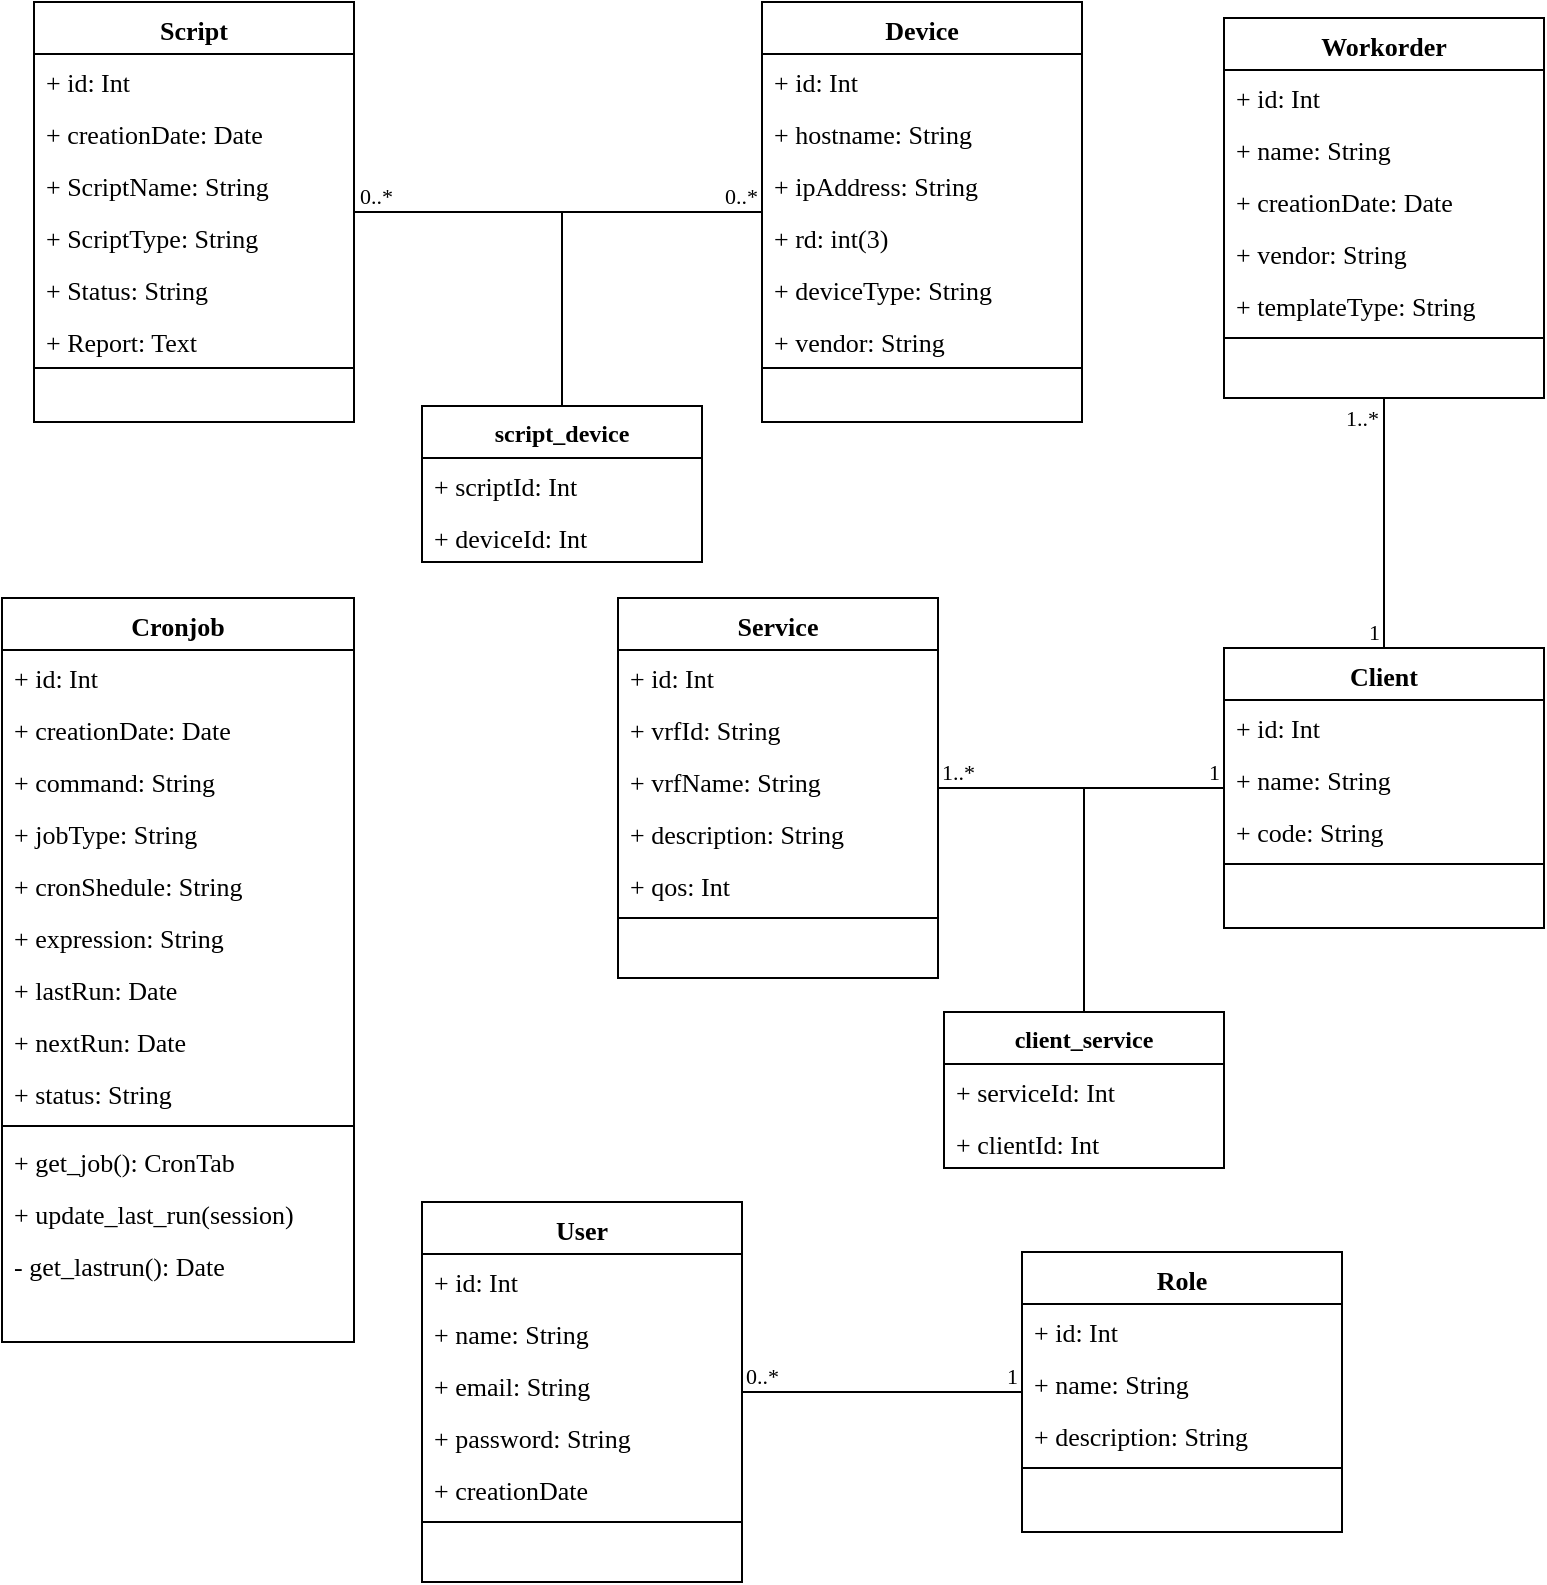 <mxfile version="13.6.5" type="github">
  <diagram id="C5RBs43oDa-KdzZeNtuy" name="Page-1">
    <mxGraphModel dx="1221" dy="587" grid="1" gridSize="10" guides="1" tooltips="1" connect="1" arrows="1" fold="1" page="1" pageScale="1" pageWidth="827" pageHeight="1169" math="0" shadow="0" extFonts="Old Standard TT^https://fonts.googleapis.com/css?family=Old+Standard+TT">
      <root>
        <mxCell id="WIyWlLk6GJQsqaUBKTNV-0" />
        <mxCell id="WIyWlLk6GJQsqaUBKTNV-1" parent="WIyWlLk6GJQsqaUBKTNV-0" />
        <mxCell id="9OyCvRePDQKFfZRagJJl-12" value="Script" style="swimlane;fontStyle=1;align=center;verticalAlign=top;childLayout=stackLayout;horizontal=1;startSize=26;horizontalStack=0;resizeParent=1;resizeLast=0;collapsible=1;marginBottom=0;rounded=0;shadow=0;strokeWidth=1;fontFamily=Old Standard TT;fontSize=13;" vertex="1" parent="WIyWlLk6GJQsqaUBKTNV-1">
          <mxGeometry x="56" y="230" width="160" height="210" as="geometry">
            <mxRectangle x="340" y="380" width="170" height="26" as="alternateBounds" />
          </mxGeometry>
        </mxCell>
        <mxCell id="9OyCvRePDQKFfZRagJJl-103" value="+ id: Int" style="text;align=left;verticalAlign=top;spacingLeft=4;spacingRight=4;overflow=hidden;rotatable=0;points=[[0,0.5],[1,0.5]];portConstraint=eastwest;fontFamily=Old Standard TT;fontStyle=0;fontSize=13;" vertex="1" parent="9OyCvRePDQKFfZRagJJl-12">
          <mxGeometry y="26" width="160" height="26" as="geometry" />
        </mxCell>
        <mxCell id="9OyCvRePDQKFfZRagJJl-13" value="+ creationDate: Date" style="text;align=left;verticalAlign=top;spacingLeft=4;spacingRight=4;overflow=hidden;rotatable=0;points=[[0,0.5],[1,0.5]];portConstraint=eastwest;fontFamily=Old Standard TT;fontStyle=0;fontSize=13;" vertex="1" parent="9OyCvRePDQKFfZRagJJl-12">
          <mxGeometry y="52" width="160" height="26" as="geometry" />
        </mxCell>
        <mxCell id="9OyCvRePDQKFfZRagJJl-21" value="+ ScriptName: String" style="text;align=left;verticalAlign=top;spacingLeft=4;spacingRight=4;overflow=hidden;rotatable=0;points=[[0,0.5],[1,0.5]];portConstraint=eastwest;fontSize=13;fontFamily=Old Standard TT;" vertex="1" parent="9OyCvRePDQKFfZRagJJl-12">
          <mxGeometry y="78" width="160" height="26" as="geometry" />
        </mxCell>
        <mxCell id="9OyCvRePDQKFfZRagJJl-23" value="+ ScriptType: String" style="text;align=left;verticalAlign=top;spacingLeft=4;spacingRight=4;overflow=hidden;rotatable=0;points=[[0,0.5],[1,0.5]];portConstraint=eastwest;fontFamily=Old Standard TT;fontSize=13;" vertex="1" parent="9OyCvRePDQKFfZRagJJl-12">
          <mxGeometry y="104" width="160" height="26" as="geometry" />
        </mxCell>
        <mxCell id="9OyCvRePDQKFfZRagJJl-25" value="+ Status: String" style="text;align=left;verticalAlign=top;spacingLeft=4;spacingRight=4;overflow=hidden;rotatable=0;points=[[0,0.5],[1,0.5]];portConstraint=eastwest;fontFamily=Old Standard TT;fontSize=13;" vertex="1" parent="9OyCvRePDQKFfZRagJJl-12">
          <mxGeometry y="130" width="160" height="26" as="geometry" />
        </mxCell>
        <mxCell id="9OyCvRePDQKFfZRagJJl-27" value="+ Report: Text" style="text;align=left;verticalAlign=top;spacingLeft=4;spacingRight=4;overflow=hidden;rotatable=0;points=[[0,0.5],[1,0.5]];portConstraint=eastwest;fontFamily=Old Standard TT;fontSize=13;" vertex="1" parent="9OyCvRePDQKFfZRagJJl-12">
          <mxGeometry y="156" width="160" height="23" as="geometry" />
        </mxCell>
        <mxCell id="9OyCvRePDQKFfZRagJJl-29" value="" style="line;html=1;strokeWidth=1;align=left;verticalAlign=middle;spacingTop=-1;spacingLeft=3;spacingRight=3;rotatable=0;labelPosition=right;points=[];portConstraint=eastwest;" vertex="1" parent="9OyCvRePDQKFfZRagJJl-12">
          <mxGeometry y="179" width="160" height="8" as="geometry" />
        </mxCell>
        <mxCell id="9OyCvRePDQKFfZRagJJl-39" value="Workorder" style="swimlane;fontStyle=1;align=center;verticalAlign=top;childLayout=stackLayout;horizontal=1;startSize=26;horizontalStack=0;resizeParent=1;resizeLast=0;collapsible=1;marginBottom=0;rounded=0;shadow=0;strokeWidth=1;fontSize=13;fontFamily=Old Standard TT;" vertex="1" parent="WIyWlLk6GJQsqaUBKTNV-1">
          <mxGeometry x="651" y="238" width="160" height="190" as="geometry">
            <mxRectangle x="340" y="380" width="170" height="26" as="alternateBounds" />
          </mxGeometry>
        </mxCell>
        <mxCell id="9OyCvRePDQKFfZRagJJl-105" value="+ id: Int" style="text;align=left;verticalAlign=top;spacingLeft=4;spacingRight=4;overflow=hidden;rotatable=0;points=[[0,0.5],[1,0.5]];portConstraint=eastwest;fontFamily=Old Standard TT;fontStyle=0;fontSize=13;" vertex="1" parent="9OyCvRePDQKFfZRagJJl-39">
          <mxGeometry y="26" width="160" height="26" as="geometry" />
        </mxCell>
        <mxCell id="9OyCvRePDQKFfZRagJJl-40" value="+ name: String" style="text;align=left;verticalAlign=top;spacingLeft=4;spacingRight=4;overflow=hidden;rotatable=0;points=[[0,0.5],[1,0.5]];portConstraint=eastwest;fontFamily=Old Standard TT;fontSize=13;" vertex="1" parent="9OyCvRePDQKFfZRagJJl-39">
          <mxGeometry y="52" width="160" height="26" as="geometry" />
        </mxCell>
        <mxCell id="9OyCvRePDQKFfZRagJJl-41" value="+ creationDate: Date" style="text;align=left;verticalAlign=top;spacingLeft=4;spacingRight=4;overflow=hidden;rotatable=0;points=[[0,0.5],[1,0.5]];portConstraint=eastwest;fontFamily=Old Standard TT;fontSize=13;" vertex="1" parent="9OyCvRePDQKFfZRagJJl-39">
          <mxGeometry y="78" width="160" height="26" as="geometry" />
        </mxCell>
        <mxCell id="9OyCvRePDQKFfZRagJJl-42" value="+ vendor: String" style="text;align=left;verticalAlign=top;spacingLeft=4;spacingRight=4;overflow=hidden;rotatable=0;points=[[0,0.5],[1,0.5]];portConstraint=eastwest;fontFamily=Old Standard TT;fontSize=13;" vertex="1" parent="9OyCvRePDQKFfZRagJJl-39">
          <mxGeometry y="104" width="160" height="26" as="geometry" />
        </mxCell>
        <mxCell id="9OyCvRePDQKFfZRagJJl-43" value="+ templateType: String" style="text;align=left;verticalAlign=top;spacingLeft=4;spacingRight=4;overflow=hidden;rotatable=0;points=[[0,0.5],[1,0.5]];portConstraint=eastwest;fontFamily=Old Standard TT;fontSize=13;" vertex="1" parent="9OyCvRePDQKFfZRagJJl-39">
          <mxGeometry y="130" width="160" height="26" as="geometry" />
        </mxCell>
        <mxCell id="9OyCvRePDQKFfZRagJJl-45" value="" style="line;html=1;strokeWidth=1;align=left;verticalAlign=middle;spacingTop=-1;spacingLeft=3;spacingRight=3;rotatable=0;labelPosition=right;points=[];portConstraint=eastwest;" vertex="1" parent="9OyCvRePDQKFfZRagJJl-39">
          <mxGeometry y="156" width="160" height="8" as="geometry" />
        </mxCell>
        <mxCell id="9OyCvRePDQKFfZRagJJl-53" value="Service" style="swimlane;fontStyle=1;align=center;verticalAlign=top;childLayout=stackLayout;horizontal=1;startSize=26;horizontalStack=0;resizeParent=1;resizeLast=0;collapsible=1;marginBottom=0;rounded=0;shadow=0;strokeWidth=1;fontFamily=Old Standard TT;fontSize=13;" vertex="1" parent="WIyWlLk6GJQsqaUBKTNV-1">
          <mxGeometry x="348" y="528" width="160" height="190" as="geometry">
            <mxRectangle x="340" y="380" width="170" height="26" as="alternateBounds" />
          </mxGeometry>
        </mxCell>
        <mxCell id="9OyCvRePDQKFfZRagJJl-107" value="+ id: Int" style="text;align=left;verticalAlign=top;spacingLeft=4;spacingRight=4;overflow=hidden;rotatable=0;points=[[0,0.5],[1,0.5]];portConstraint=eastwest;fontFamily=Old Standard TT;fontStyle=0;fontSize=13;" vertex="1" parent="9OyCvRePDQKFfZRagJJl-53">
          <mxGeometry y="26" width="160" height="26" as="geometry" />
        </mxCell>
        <mxCell id="9OyCvRePDQKFfZRagJJl-54" value="+ vrfId: String" style="text;align=left;verticalAlign=top;spacingLeft=4;spacingRight=4;overflow=hidden;rotatable=0;points=[[0,0.5],[1,0.5]];portConstraint=eastwest;fontFamily=Old Standard TT;fontStyle=0;fontSize=13;" vertex="1" parent="9OyCvRePDQKFfZRagJJl-53">
          <mxGeometry y="52" width="160" height="26" as="geometry" />
        </mxCell>
        <mxCell id="9OyCvRePDQKFfZRagJJl-55" value="+ vrfName: String" style="text;align=left;verticalAlign=top;spacingLeft=4;spacingRight=4;overflow=hidden;rotatable=0;points=[[0,0.5],[1,0.5]];portConstraint=eastwest;fontSize=13;fontFamily=Old Standard TT;" vertex="1" parent="9OyCvRePDQKFfZRagJJl-53">
          <mxGeometry y="78" width="160" height="26" as="geometry" />
        </mxCell>
        <mxCell id="9OyCvRePDQKFfZRagJJl-56" value="+ description: String" style="text;align=left;verticalAlign=top;spacingLeft=4;spacingRight=4;overflow=hidden;rotatable=0;points=[[0,0.5],[1,0.5]];portConstraint=eastwest;fontFamily=Old Standard TT;fontSize=13;" vertex="1" parent="9OyCvRePDQKFfZRagJJl-53">
          <mxGeometry y="104" width="160" height="26" as="geometry" />
        </mxCell>
        <mxCell id="9OyCvRePDQKFfZRagJJl-57" value="+ qos: Int" style="text;align=left;verticalAlign=top;spacingLeft=4;spacingRight=4;overflow=hidden;rotatable=0;points=[[0,0.5],[1,0.5]];portConstraint=eastwest;fontFamily=Old Standard TT;fontSize=13;" vertex="1" parent="9OyCvRePDQKFfZRagJJl-53">
          <mxGeometry y="130" width="160" height="26" as="geometry" />
        </mxCell>
        <mxCell id="9OyCvRePDQKFfZRagJJl-59" value="" style="line;html=1;strokeWidth=1;align=left;verticalAlign=middle;spacingTop=-1;spacingLeft=3;spacingRight=3;rotatable=0;labelPosition=right;points=[];portConstraint=eastwest;" vertex="1" parent="9OyCvRePDQKFfZRagJJl-53">
          <mxGeometry y="156" width="160" height="8" as="geometry" />
        </mxCell>
        <mxCell id="9OyCvRePDQKFfZRagJJl-120" value="" style="endArrow=none;html=1;edgeStyle=orthogonalEdgeStyle;fontFamily=Old Standard TT;fontSize=11;" edge="1" parent="WIyWlLk6GJQsqaUBKTNV-1" source="9OyCvRePDQKFfZRagJJl-12" target="9OyCvRePDQKFfZRagJJl-32">
          <mxGeometry relative="1" as="geometry">
            <mxPoint x="221" y="334.76" as="sourcePoint" />
            <mxPoint x="381" y="334.76" as="targetPoint" />
          </mxGeometry>
        </mxCell>
        <mxCell id="9OyCvRePDQKFfZRagJJl-121" value="&lt;font face=&quot;Old Standard TT&quot;&gt;0..*&lt;/font&gt;" style="edgeLabel;resizable=0;html=1;align=left;verticalAlign=bottom;labelBackgroundColor=none;" connectable="0" vertex="1" parent="9OyCvRePDQKFfZRagJJl-120">
          <mxGeometry x="-1" relative="1" as="geometry">
            <mxPoint x="1" as="offset" />
          </mxGeometry>
        </mxCell>
        <mxCell id="9OyCvRePDQKFfZRagJJl-122" value="&lt;font face=&quot;Old Standard TT&quot;&gt;0..*&lt;/font&gt;" style="edgeLabel;resizable=0;html=1;align=right;verticalAlign=bottom;labelBackgroundColor=none;" connectable="0" vertex="1" parent="9OyCvRePDQKFfZRagJJl-120">
          <mxGeometry x="1" relative="1" as="geometry">
            <mxPoint x="-2" as="offset" />
          </mxGeometry>
        </mxCell>
        <mxCell id="9OyCvRePDQKFfZRagJJl-90" value="Client" style="swimlane;fontStyle=1;align=center;verticalAlign=top;childLayout=stackLayout;horizontal=1;startSize=26;horizontalStack=0;resizeParent=1;resizeLast=0;collapsible=1;marginBottom=0;rounded=0;shadow=0;strokeWidth=1;fontFamily=Old Standard TT;fontSize=13;" vertex="1" parent="WIyWlLk6GJQsqaUBKTNV-1">
          <mxGeometry x="651" y="553" width="160" height="140" as="geometry">
            <mxRectangle x="340" y="380" width="170" height="26" as="alternateBounds" />
          </mxGeometry>
        </mxCell>
        <mxCell id="9OyCvRePDQKFfZRagJJl-108" value="+ id: Int" style="text;align=left;verticalAlign=top;spacingLeft=4;spacingRight=4;overflow=hidden;rotatable=0;points=[[0,0.5],[1,0.5]];portConstraint=eastwest;fontFamily=Old Standard TT;fontStyle=0;fontSize=13;" vertex="1" parent="9OyCvRePDQKFfZRagJJl-90">
          <mxGeometry y="26" width="160" height="26" as="geometry" />
        </mxCell>
        <mxCell id="9OyCvRePDQKFfZRagJJl-91" value="+ name: String" style="text;align=left;verticalAlign=top;spacingLeft=4;spacingRight=4;overflow=hidden;rotatable=0;points=[[0,0.5],[1,0.5]];portConstraint=eastwest;fontFamily=Old Standard TT;fontStyle=0;fontSize=13;" vertex="1" parent="9OyCvRePDQKFfZRagJJl-90">
          <mxGeometry y="52" width="160" height="26" as="geometry" />
        </mxCell>
        <mxCell id="9OyCvRePDQKFfZRagJJl-92" value="+ code: String" style="text;align=left;verticalAlign=top;spacingLeft=4;spacingRight=4;overflow=hidden;rotatable=0;points=[[0,0.5],[1,0.5]];portConstraint=eastwest;fontSize=13;fontFamily=Old Standard TT;" vertex="1" parent="9OyCvRePDQKFfZRagJJl-90">
          <mxGeometry y="78" width="160" height="26" as="geometry" />
        </mxCell>
        <mxCell id="9OyCvRePDQKFfZRagJJl-95" value="" style="line;html=1;strokeWidth=1;align=left;verticalAlign=middle;spacingTop=-1;spacingLeft=3;spacingRight=3;rotatable=0;labelPosition=right;points=[];portConstraint=eastwest;" vertex="1" parent="9OyCvRePDQKFfZRagJJl-90">
          <mxGeometry y="104" width="160" height="8" as="geometry" />
        </mxCell>
        <mxCell id="9OyCvRePDQKFfZRagJJl-138" value="" style="endArrow=none;html=1;edgeStyle=orthogonalEdgeStyle;fontFamily=Old Standard TT;fontSize=11;" edge="1" parent="WIyWlLk6GJQsqaUBKTNV-1" source="9OyCvRePDQKFfZRagJJl-39" target="9OyCvRePDQKFfZRagJJl-90">
          <mxGeometry relative="1" as="geometry">
            <mxPoint x="710" y="470" as="sourcePoint" />
            <mxPoint x="870" y="470" as="targetPoint" />
          </mxGeometry>
        </mxCell>
        <mxCell id="9OyCvRePDQKFfZRagJJl-139" value="&lt;font face=&quot;Old Standard TT&quot;&gt;1..*&lt;/font&gt;" style="edgeLabel;resizable=0;html=1;align=left;verticalAlign=bottom;labelBackgroundColor=none;" connectable="0" vertex="1" parent="9OyCvRePDQKFfZRagJJl-138">
          <mxGeometry x="-1" relative="1" as="geometry">
            <mxPoint x="-21" y="18" as="offset" />
          </mxGeometry>
        </mxCell>
        <mxCell id="9OyCvRePDQKFfZRagJJl-140" value="&lt;font face=&quot;Old Standard TT&quot;&gt;1&lt;/font&gt;" style="edgeLabel;resizable=0;html=1;align=right;verticalAlign=bottom;labelBackgroundColor=none;" connectable="0" vertex="1" parent="9OyCvRePDQKFfZRagJJl-138">
          <mxGeometry x="1" relative="1" as="geometry">
            <mxPoint x="-2" as="offset" />
          </mxGeometry>
        </mxCell>
        <mxCell id="9OyCvRePDQKFfZRagJJl-141" value="" style="endArrow=none;html=1;edgeStyle=orthogonalEdgeStyle;fontFamily=Old Standard TT;fontSize=11;" edge="1" parent="WIyWlLk6GJQsqaUBKTNV-1" source="9OyCvRePDQKFfZRagJJl-53" target="9OyCvRePDQKFfZRagJJl-90">
          <mxGeometry relative="1" as="geometry">
            <mxPoint x="490" y="603" as="sourcePoint" />
            <mxPoint x="650" y="603" as="targetPoint" />
          </mxGeometry>
        </mxCell>
        <mxCell id="9OyCvRePDQKFfZRagJJl-142" value="&lt;font face=&quot;Old Standard TT&quot;&gt;1..*&lt;/font&gt;" style="edgeLabel;resizable=0;html=1;align=left;verticalAlign=bottom;labelBackgroundColor=none;" connectable="0" vertex="1" parent="9OyCvRePDQKFfZRagJJl-141">
          <mxGeometry x="-1" relative="1" as="geometry" />
        </mxCell>
        <mxCell id="9OyCvRePDQKFfZRagJJl-143" value="&lt;font face=&quot;Old Standard TT&quot;&gt;1&lt;/font&gt;" style="edgeLabel;resizable=0;html=1;align=right;verticalAlign=bottom;labelBackgroundColor=none;" connectable="0" vertex="1" parent="9OyCvRePDQKFfZRagJJl-141">
          <mxGeometry x="1" relative="1" as="geometry">
            <mxPoint x="-2" as="offset" />
          </mxGeometry>
        </mxCell>
        <mxCell id="9OyCvRePDQKFfZRagJJl-148" value="" style="endArrow=none;html=1;fontFamily=Old Standard TT;fontSize=11;exitX=0.5;exitY=0;exitDx=0;exitDy=0;" edge="1" parent="WIyWlLk6GJQsqaUBKTNV-1" source="9OyCvRePDQKFfZRagJJl-144">
          <mxGeometry width="50" height="50" relative="1" as="geometry">
            <mxPoint x="551" y="573" as="sourcePoint" />
            <mxPoint x="581" y="623" as="targetPoint" />
          </mxGeometry>
        </mxCell>
        <mxCell id="9OyCvRePDQKFfZRagJJl-149" value="" style="endArrow=none;html=1;edgeStyle=orthogonalEdgeStyle;fontFamily=Old Standard TT;fontSize=13;" edge="1" parent="WIyWlLk6GJQsqaUBKTNV-1" source="9OyCvRePDQKFfZRagJJl-72" target="9OyCvRePDQKFfZRagJJl-79">
          <mxGeometry relative="1" as="geometry">
            <mxPoint x="440" y="899.76" as="sourcePoint" />
            <mxPoint x="600" y="899.76" as="targetPoint" />
          </mxGeometry>
        </mxCell>
        <mxCell id="9OyCvRePDQKFfZRagJJl-150" value="&lt;font face=&quot;Old Standard TT&quot;&gt;0..*&lt;/font&gt;" style="edgeLabel;resizable=0;html=1;align=left;verticalAlign=bottom;labelBackgroundColor=none;" connectable="0" vertex="1" parent="9OyCvRePDQKFfZRagJJl-149">
          <mxGeometry x="-1" relative="1" as="geometry" />
        </mxCell>
        <mxCell id="9OyCvRePDQKFfZRagJJl-151" value="&lt;font face=&quot;Old Standard TT&quot;&gt;1&lt;/font&gt;" style="edgeLabel;resizable=0;html=1;align=right;verticalAlign=bottom;" connectable="0" vertex="1" parent="9OyCvRePDQKFfZRagJJl-149">
          <mxGeometry x="1" relative="1" as="geometry">
            <mxPoint x="-2" as="offset" />
          </mxGeometry>
        </mxCell>
        <mxCell id="9OyCvRePDQKFfZRagJJl-32" value="Device" style="swimlane;fontStyle=1;align=center;verticalAlign=top;childLayout=stackLayout;horizontal=1;startSize=26;horizontalStack=0;resizeParent=1;resizeLast=0;collapsible=1;marginBottom=0;rounded=0;shadow=0;strokeWidth=1;fontFamily=Old Standard TT;fontSize=13;" vertex="1" parent="WIyWlLk6GJQsqaUBKTNV-1">
          <mxGeometry x="420" y="230" width="160" height="210" as="geometry">
            <mxRectangle x="340" y="380" width="170" height="26" as="alternateBounds" />
          </mxGeometry>
        </mxCell>
        <mxCell id="9OyCvRePDQKFfZRagJJl-104" value="+ id: Int" style="text;align=left;verticalAlign=top;spacingLeft=4;spacingRight=4;overflow=hidden;rotatable=0;points=[[0,0.5],[1,0.5]];portConstraint=eastwest;fontFamily=Old Standard TT;fontStyle=0;fontSize=13;" vertex="1" parent="9OyCvRePDQKFfZRagJJl-32">
          <mxGeometry y="26" width="160" height="26" as="geometry" />
        </mxCell>
        <mxCell id="9OyCvRePDQKFfZRagJJl-33" value="+ hostname: String" style="text;align=left;verticalAlign=top;spacingLeft=4;spacingRight=4;overflow=hidden;rotatable=0;points=[[0,0.5],[1,0.5]];portConstraint=eastwest;fontFamily=Old Standard TT;fontSize=13;" vertex="1" parent="9OyCvRePDQKFfZRagJJl-32">
          <mxGeometry y="52" width="160" height="26" as="geometry" />
        </mxCell>
        <mxCell id="9OyCvRePDQKFfZRagJJl-34" value="+ ipAddress: String" style="text;align=left;verticalAlign=top;spacingLeft=4;spacingRight=4;overflow=hidden;rotatable=0;points=[[0,0.5],[1,0.5]];portConstraint=eastwest;fontFamily=Old Standard TT;fontSize=13;" vertex="1" parent="9OyCvRePDQKFfZRagJJl-32">
          <mxGeometry y="78" width="160" height="26" as="geometry" />
        </mxCell>
        <mxCell id="9OyCvRePDQKFfZRagJJl-35" value="+ rd: int(3)" style="text;align=left;verticalAlign=top;spacingLeft=4;spacingRight=4;overflow=hidden;rotatable=0;points=[[0,0.5],[1,0.5]];portConstraint=eastwest;fontFamily=Old Standard TT;fontSize=13;" vertex="1" parent="9OyCvRePDQKFfZRagJJl-32">
          <mxGeometry y="104" width="160" height="26" as="geometry" />
        </mxCell>
        <mxCell id="9OyCvRePDQKFfZRagJJl-36" value="+ deviceType: String" style="text;align=left;verticalAlign=top;spacingLeft=4;spacingRight=4;overflow=hidden;rotatable=0;points=[[0,0.5],[1,0.5]];portConstraint=eastwest;fontFamily=Old Standard TT;fontSize=13;" vertex="1" parent="9OyCvRePDQKFfZRagJJl-32">
          <mxGeometry y="130" width="160" height="26" as="geometry" />
        </mxCell>
        <mxCell id="9OyCvRePDQKFfZRagJJl-37" value="+ vendor: String" style="text;align=left;verticalAlign=top;spacingLeft=4;spacingRight=4;overflow=hidden;rotatable=0;points=[[0,0.5],[1,0.5]];portConstraint=eastwest;fontFamily=Old Standard TT;fontSize=13;" vertex="1" parent="9OyCvRePDQKFfZRagJJl-32">
          <mxGeometry y="156" width="160" height="23" as="geometry" />
        </mxCell>
        <mxCell id="9OyCvRePDQKFfZRagJJl-38" value="" style="line;html=1;strokeWidth=1;align=left;verticalAlign=middle;spacingTop=-1;spacingLeft=3;spacingRight=3;rotatable=0;labelPosition=right;points=[];portConstraint=eastwest;" vertex="1" parent="9OyCvRePDQKFfZRagJJl-32">
          <mxGeometry y="179" width="160" height="8" as="geometry" />
        </mxCell>
        <mxCell id="9OyCvRePDQKFfZRagJJl-144" value="client_service" style="swimlane;fontStyle=1;childLayout=stackLayout;horizontal=1;startSize=26;fillColor=none;horizontalStack=0;resizeParent=1;resizeParentMax=0;resizeLast=0;collapsible=1;marginBottom=0;labelBackgroundColor=none;fontFamily=Old Standard TT;fontSize=12;" vertex="1" parent="WIyWlLk6GJQsqaUBKTNV-1">
          <mxGeometry x="511" y="735" width="140" height="78" as="geometry" />
        </mxCell>
        <mxCell id="9OyCvRePDQKFfZRagJJl-145" value="+ serviceId: Int" style="text;strokeColor=none;fillColor=none;align=left;verticalAlign=top;spacingLeft=4;spacingRight=4;overflow=hidden;rotatable=0;points=[[0,0.5],[1,0.5]];portConstraint=eastwest;fontFamily=Old Standard TT;fontSize=13;" vertex="1" parent="9OyCvRePDQKFfZRagJJl-144">
          <mxGeometry y="26" width="140" height="26" as="geometry" />
        </mxCell>
        <mxCell id="9OyCvRePDQKFfZRagJJl-146" value="+ clientId: Int" style="text;strokeColor=none;fillColor=none;align=left;verticalAlign=top;spacingLeft=4;spacingRight=4;overflow=hidden;rotatable=0;points=[[0,0.5],[1,0.5]];portConstraint=eastwest;fontFamily=Old Standard TT;fontSize=13;" vertex="1" parent="9OyCvRePDQKFfZRagJJl-144">
          <mxGeometry y="52" width="140" height="26" as="geometry" />
        </mxCell>
        <mxCell id="9OyCvRePDQKFfZRagJJl-152" value="" style="endArrow=none;html=1;fontFamily=Old Standard TT;fontSize=11;" edge="1" parent="WIyWlLk6GJQsqaUBKTNV-1" source="9OyCvRePDQKFfZRagJJl-153">
          <mxGeometry width="50" height="50" relative="1" as="geometry">
            <mxPoint x="320" y="427" as="sourcePoint" />
            <mxPoint x="320" y="335" as="targetPoint" />
          </mxGeometry>
        </mxCell>
        <mxCell id="9OyCvRePDQKFfZRagJJl-153" value="script_device" style="swimlane;fontStyle=1;childLayout=stackLayout;horizontal=1;startSize=26;fillColor=none;horizontalStack=0;resizeParent=1;resizeParentMax=0;resizeLast=0;collapsible=1;marginBottom=0;labelBackgroundColor=none;fontFamily=Old Standard TT;fontSize=12;" vertex="1" parent="WIyWlLk6GJQsqaUBKTNV-1">
          <mxGeometry x="250" y="432" width="140" height="78" as="geometry" />
        </mxCell>
        <mxCell id="9OyCvRePDQKFfZRagJJl-154" value="+ scriptId: Int" style="text;strokeColor=none;fillColor=none;align=left;verticalAlign=top;spacingLeft=4;spacingRight=4;overflow=hidden;rotatable=0;points=[[0,0.5],[1,0.5]];portConstraint=eastwest;fontFamily=Old Standard TT;fontSize=13;" vertex="1" parent="9OyCvRePDQKFfZRagJJl-153">
          <mxGeometry y="26" width="140" height="26" as="geometry" />
        </mxCell>
        <mxCell id="9OyCvRePDQKFfZRagJJl-155" value="+ deviceId: Int" style="text;strokeColor=none;fillColor=none;align=left;verticalAlign=top;spacingLeft=4;spacingRight=4;overflow=hidden;rotatable=0;points=[[0,0.5],[1,0.5]];portConstraint=eastwest;fontFamily=Old Standard TT;fontSize=13;" vertex="1" parent="9OyCvRePDQKFfZRagJJl-153">
          <mxGeometry y="52" width="140" height="26" as="geometry" />
        </mxCell>
        <mxCell id="9OyCvRePDQKFfZRagJJl-72" value="User" style="swimlane;fontStyle=1;align=center;verticalAlign=top;childLayout=stackLayout;horizontal=1;startSize=26;horizontalStack=0;resizeParent=1;resizeLast=0;collapsible=1;marginBottom=0;rounded=0;shadow=0;strokeWidth=1;fontFamily=Old Standard TT;fontSize=13;" vertex="1" parent="WIyWlLk6GJQsqaUBKTNV-1">
          <mxGeometry x="250" y="830" width="160" height="190" as="geometry">
            <mxRectangle x="340" y="380" width="170" height="26" as="alternateBounds" />
          </mxGeometry>
        </mxCell>
        <mxCell id="9OyCvRePDQKFfZRagJJl-109" value="+ id: Int" style="text;align=left;verticalAlign=top;spacingLeft=4;spacingRight=4;overflow=hidden;rotatable=0;points=[[0,0.5],[1,0.5]];portConstraint=eastwest;fontFamily=Old Standard TT;fontStyle=0;fontSize=13;" vertex="1" parent="9OyCvRePDQKFfZRagJJl-72">
          <mxGeometry y="26" width="160" height="26" as="geometry" />
        </mxCell>
        <mxCell id="9OyCvRePDQKFfZRagJJl-73" value="+ name: String" style="text;align=left;verticalAlign=top;spacingLeft=4;spacingRight=4;overflow=hidden;rotatable=0;points=[[0,0.5],[1,0.5]];portConstraint=eastwest;fontFamily=Old Standard TT;fontStyle=0;fontSize=13;" vertex="1" parent="9OyCvRePDQKFfZRagJJl-72">
          <mxGeometry y="52" width="160" height="26" as="geometry" />
        </mxCell>
        <mxCell id="9OyCvRePDQKFfZRagJJl-67" value="+ email: String" style="text;align=left;verticalAlign=top;spacingLeft=4;spacingRight=4;overflow=hidden;rotatable=0;points=[[0,0.5],[1,0.5]];portConstraint=eastwest;fontSize=13;fontFamily=Old Standard TT;" vertex="1" parent="9OyCvRePDQKFfZRagJJl-72">
          <mxGeometry y="78" width="160" height="26" as="geometry" />
        </mxCell>
        <mxCell id="9OyCvRePDQKFfZRagJJl-68" value="+ password: String" style="text;align=left;verticalAlign=top;spacingLeft=4;spacingRight=4;overflow=hidden;rotatable=0;points=[[0,0.5],[1,0.5]];portConstraint=eastwest;fontFamily=Old Standard TT;fontSize=13;" vertex="1" parent="9OyCvRePDQKFfZRagJJl-72">
          <mxGeometry y="104" width="160" height="26" as="geometry" />
        </mxCell>
        <mxCell id="9OyCvRePDQKFfZRagJJl-69" value="+ creationDate" style="text;align=left;verticalAlign=top;spacingLeft=4;spacingRight=4;overflow=hidden;rotatable=0;points=[[0,0.5],[1,0.5]];portConstraint=eastwest;fontFamily=Old Standard TT;fontSize=13;" vertex="1" parent="9OyCvRePDQKFfZRagJJl-72">
          <mxGeometry y="130" width="160" height="26" as="geometry" />
        </mxCell>
        <mxCell id="9OyCvRePDQKFfZRagJJl-71" value="" style="line;html=1;strokeWidth=1;align=left;verticalAlign=middle;spacingTop=-1;spacingLeft=3;spacingRight=3;rotatable=0;labelPosition=right;points=[];portConstraint=eastwest;" vertex="1" parent="9OyCvRePDQKFfZRagJJl-72">
          <mxGeometry y="156" width="160" height="8" as="geometry" />
        </mxCell>
        <mxCell id="9OyCvRePDQKFfZRagJJl-79" value="Role" style="swimlane;fontStyle=1;align=center;verticalAlign=top;childLayout=stackLayout;horizontal=1;startSize=26;horizontalStack=0;resizeParent=1;resizeLast=0;collapsible=1;marginBottom=0;rounded=0;shadow=0;strokeWidth=1;fontFamily=Old Standard TT;fontSize=13;" vertex="1" parent="WIyWlLk6GJQsqaUBKTNV-1">
          <mxGeometry x="550" y="855" width="160" height="140" as="geometry">
            <mxRectangle x="340" y="380" width="170" height="26" as="alternateBounds" />
          </mxGeometry>
        </mxCell>
        <mxCell id="9OyCvRePDQKFfZRagJJl-110" value="+ id: Int" style="text;align=left;verticalAlign=top;spacingLeft=4;spacingRight=4;overflow=hidden;rotatable=0;points=[[0,0.5],[1,0.5]];portConstraint=eastwest;fontFamily=Old Standard TT;fontStyle=0;fontSize=13;" vertex="1" parent="9OyCvRePDQKFfZRagJJl-79">
          <mxGeometry y="26" width="160" height="26" as="geometry" />
        </mxCell>
        <mxCell id="9OyCvRePDQKFfZRagJJl-80" value="+ name: String" style="text;align=left;verticalAlign=top;spacingLeft=4;spacingRight=4;overflow=hidden;rotatable=0;points=[[0,0.5],[1,0.5]];portConstraint=eastwest;fontFamily=Old Standard TT;fontStyle=0;fontSize=13;" vertex="1" parent="9OyCvRePDQKFfZRagJJl-79">
          <mxGeometry y="52" width="160" height="26" as="geometry" />
        </mxCell>
        <mxCell id="9OyCvRePDQKFfZRagJJl-74" value="+ description: String" style="text;align=left;verticalAlign=top;spacingLeft=4;spacingRight=4;overflow=hidden;rotatable=0;points=[[0,0.5],[1,0.5]];portConstraint=eastwest;fontSize=13;fontFamily=Old Standard TT;" vertex="1" parent="9OyCvRePDQKFfZRagJJl-79">
          <mxGeometry y="78" width="160" height="26" as="geometry" />
        </mxCell>
        <mxCell id="9OyCvRePDQKFfZRagJJl-78" value="" style="line;html=1;strokeWidth=1;align=left;verticalAlign=middle;spacingTop=-1;spacingLeft=3;spacingRight=3;rotatable=0;labelPosition=right;points=[];portConstraint=eastwest;" vertex="1" parent="9OyCvRePDQKFfZRagJJl-79">
          <mxGeometry y="104" width="160" height="8" as="geometry" />
        </mxCell>
        <mxCell id="9OyCvRePDQKFfZRagJJl-46" value="Cronjob" style="swimlane;fontStyle=1;align=center;verticalAlign=top;childLayout=stackLayout;horizontal=1;startSize=26;horizontalStack=0;resizeParent=1;resizeLast=0;collapsible=1;marginBottom=0;rounded=0;shadow=0;strokeWidth=1;fontFamily=Old Standard TT;fontSize=13;" vertex="1" parent="WIyWlLk6GJQsqaUBKTNV-1">
          <mxGeometry x="40" y="528" width="176" height="372" as="geometry">
            <mxRectangle x="340" y="380" width="170" height="26" as="alternateBounds" />
          </mxGeometry>
        </mxCell>
        <mxCell id="9OyCvRePDQKFfZRagJJl-106" value="+ id: Int" style="text;align=left;verticalAlign=top;spacingLeft=4;spacingRight=4;overflow=hidden;rotatable=0;points=[[0,0.5],[1,0.5]];portConstraint=eastwest;fontFamily=Old Standard TT;fontStyle=0;fontSize=13;" vertex="1" parent="9OyCvRePDQKFfZRagJJl-46">
          <mxGeometry y="26" width="176" height="26" as="geometry" />
        </mxCell>
        <mxCell id="9OyCvRePDQKFfZRagJJl-47" value="+ creationDate: Date" style="text;align=left;verticalAlign=top;spacingLeft=4;spacingRight=4;overflow=hidden;rotatable=0;points=[[0,0.5],[1,0.5]];portConstraint=eastwest;fontFamily=Old Standard TT;fontStyle=0;fontSize=13;" vertex="1" parent="9OyCvRePDQKFfZRagJJl-46">
          <mxGeometry y="52" width="176" height="26" as="geometry" />
        </mxCell>
        <mxCell id="9OyCvRePDQKFfZRagJJl-82" value="+ command: String" style="text;align=left;verticalAlign=top;spacingLeft=4;spacingRight=4;overflow=hidden;rotatable=0;points=[[0,0.5],[1,0.5]];portConstraint=eastwest;fontFamily=Old Standard TT;fontStyle=0;fontSize=13;" vertex="1" parent="9OyCvRePDQKFfZRagJJl-46">
          <mxGeometry y="78" width="176" height="26" as="geometry" />
        </mxCell>
        <mxCell id="9OyCvRePDQKFfZRagJJl-83" value="+ jobType: String" style="text;align=left;verticalAlign=top;spacingLeft=4;spacingRight=4;overflow=hidden;rotatable=0;points=[[0,0.5],[1,0.5]];portConstraint=eastwest;fontFamily=Old Standard TT;fontStyle=0;fontSize=13;" vertex="1" parent="9OyCvRePDQKFfZRagJJl-46">
          <mxGeometry y="104" width="176" height="26" as="geometry" />
        </mxCell>
        <mxCell id="9OyCvRePDQKFfZRagJJl-84" value="+ cronShedule: String" style="text;align=left;verticalAlign=top;spacingLeft=4;spacingRight=4;overflow=hidden;rotatable=0;points=[[0,0.5],[1,0.5]];portConstraint=eastwest;fontFamily=Old Standard TT;fontStyle=0;fontSize=13;" vertex="1" parent="9OyCvRePDQKFfZRagJJl-46">
          <mxGeometry y="130" width="176" height="26" as="geometry" />
        </mxCell>
        <mxCell id="9OyCvRePDQKFfZRagJJl-85" value="+ expression: String" style="text;align=left;verticalAlign=top;spacingLeft=4;spacingRight=4;overflow=hidden;rotatable=0;points=[[0,0.5],[1,0.5]];portConstraint=eastwest;fontFamily=Old Standard TT;fontStyle=0;fontSize=13;" vertex="1" parent="9OyCvRePDQKFfZRagJJl-46">
          <mxGeometry y="156" width="176" height="26" as="geometry" />
        </mxCell>
        <mxCell id="9OyCvRePDQKFfZRagJJl-86" value="+ lastRun: Date" style="text;align=left;verticalAlign=top;spacingLeft=4;spacingRight=4;overflow=hidden;rotatable=0;points=[[0,0.5],[1,0.5]];portConstraint=eastwest;fontFamily=Old Standard TT;fontStyle=0;fontSize=13;" vertex="1" parent="9OyCvRePDQKFfZRagJJl-46">
          <mxGeometry y="182" width="176" height="26" as="geometry" />
        </mxCell>
        <mxCell id="9OyCvRePDQKFfZRagJJl-87" value="+ nextRun: Date" style="text;align=left;verticalAlign=top;spacingLeft=4;spacingRight=4;overflow=hidden;rotatable=0;points=[[0,0.5],[1,0.5]];portConstraint=eastwest;fontFamily=Old Standard TT;fontStyle=0;fontSize=13;" vertex="1" parent="9OyCvRePDQKFfZRagJJl-46">
          <mxGeometry y="208" width="176" height="26" as="geometry" />
        </mxCell>
        <mxCell id="9OyCvRePDQKFfZRagJJl-88" value="+ status: String" style="text;align=left;verticalAlign=top;spacingLeft=4;spacingRight=4;overflow=hidden;rotatable=0;points=[[0,0.5],[1,0.5]];portConstraint=eastwest;fontFamily=Old Standard TT;fontStyle=0;fontSize=13;" vertex="1" parent="9OyCvRePDQKFfZRagJJl-46">
          <mxGeometry y="234" width="176" height="26" as="geometry" />
        </mxCell>
        <mxCell id="9OyCvRePDQKFfZRagJJl-89" value="" style="line;html=1;strokeWidth=1;align=left;verticalAlign=middle;spacingTop=-1;spacingLeft=3;spacingRight=3;rotatable=0;labelPosition=right;points=[];portConstraint=eastwest;" vertex="1" parent="9OyCvRePDQKFfZRagJJl-46">
          <mxGeometry y="260" width="176" height="8" as="geometry" />
        </mxCell>
        <mxCell id="9OyCvRePDQKFfZRagJJl-157" value="+ get_job(): CronTab" style="text;strokeColor=none;fillColor=none;align=left;verticalAlign=top;spacingLeft=4;spacingRight=4;overflow=hidden;rotatable=0;points=[[0,0.5],[1,0.5]];portConstraint=eastwest;labelBackgroundColor=none;fontFamily=Old Standard TT;fontSize=13;" vertex="1" parent="9OyCvRePDQKFfZRagJJl-46">
          <mxGeometry y="268" width="176" height="26" as="geometry" />
        </mxCell>
        <mxCell id="9OyCvRePDQKFfZRagJJl-158" value="+ update_last_run(session)" style="text;strokeColor=none;fillColor=none;align=left;verticalAlign=top;spacingLeft=4;spacingRight=4;overflow=hidden;rotatable=0;points=[[0,0.5],[1,0.5]];portConstraint=eastwest;labelBackgroundColor=none;fontFamily=Old Standard TT;fontSize=13;" vertex="1" parent="9OyCvRePDQKFfZRagJJl-46">
          <mxGeometry y="294" width="176" height="26" as="geometry" />
        </mxCell>
        <mxCell id="9OyCvRePDQKFfZRagJJl-159" value="- get_lastrun(): Date" style="text;strokeColor=none;fillColor=none;align=left;verticalAlign=top;spacingLeft=4;spacingRight=4;overflow=hidden;rotatable=0;points=[[0,0.5],[1,0.5]];portConstraint=eastwest;labelBackgroundColor=none;fontFamily=Old Standard TT;fontSize=13;" vertex="1" parent="9OyCvRePDQKFfZRagJJl-46">
          <mxGeometry y="320" width="176" height="26" as="geometry" />
        </mxCell>
      </root>
    </mxGraphModel>
  </diagram>
</mxfile>
